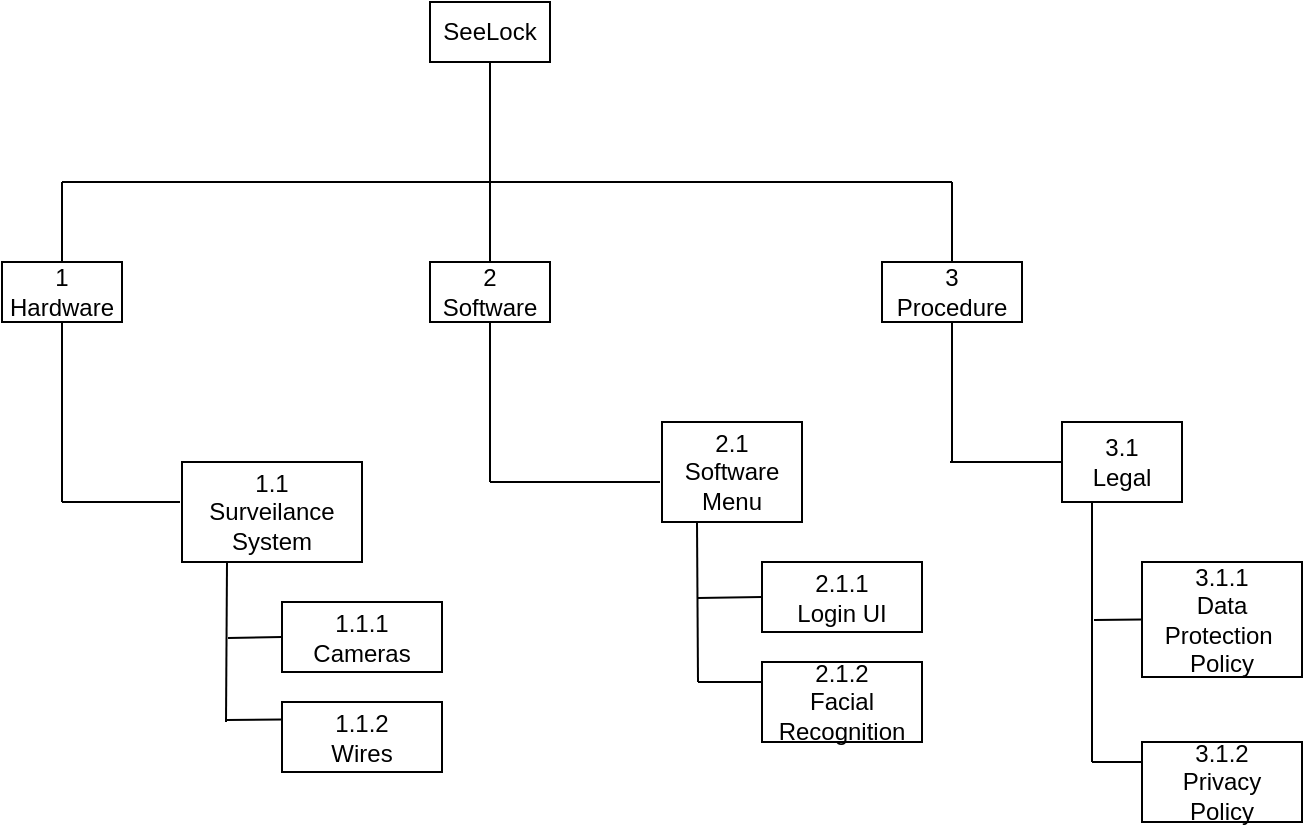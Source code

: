 <mxfile version="14.6.1" type="github">
  <diagram id="BbPt-4kVgFcrT1cMVKl-" name="Page-1">
    <mxGraphModel dx="1246" dy="601" grid="1" gridSize="10" guides="1" tooltips="1" connect="1" arrows="1" fold="1" page="1" pageScale="1" pageWidth="827" pageHeight="1169" math="0" shadow="0">
      <root>
        <mxCell id="0" />
        <mxCell id="1" parent="0" />
        <mxCell id="mPz-42dFD8S0GdGLMhos-1" value="SeeLock" style="rounded=0;whiteSpace=wrap;html=1;" vertex="1" parent="1">
          <mxGeometry x="384" y="210" width="60" height="30" as="geometry" />
        </mxCell>
        <mxCell id="mPz-42dFD8S0GdGLMhos-2" value="1&lt;br&gt;Hardware" style="rounded=0;whiteSpace=wrap;html=1;" vertex="1" parent="1">
          <mxGeometry x="170" y="340" width="60" height="30" as="geometry" />
        </mxCell>
        <mxCell id="mPz-42dFD8S0GdGLMhos-3" value="2 &lt;br&gt;Software" style="rounded=0;whiteSpace=wrap;html=1;" vertex="1" parent="1">
          <mxGeometry x="384" y="340" width="60" height="30" as="geometry" />
        </mxCell>
        <mxCell id="mPz-42dFD8S0GdGLMhos-4" value="3&lt;br&gt;Procedure" style="rounded=0;whiteSpace=wrap;html=1;" vertex="1" parent="1">
          <mxGeometry x="610" y="340" width="70" height="30" as="geometry" />
        </mxCell>
        <mxCell id="mPz-42dFD8S0GdGLMhos-8" value="" style="endArrow=none;html=1;entryX=0.5;entryY=1;entryDx=0;entryDy=0;exitX=0.5;exitY=0;exitDx=0;exitDy=0;" edge="1" parent="1" source="mPz-42dFD8S0GdGLMhos-3" target="mPz-42dFD8S0GdGLMhos-1">
          <mxGeometry width="50" height="50" relative="1" as="geometry">
            <mxPoint x="364" y="410" as="sourcePoint" />
            <mxPoint x="414" y="360" as="targetPoint" />
          </mxGeometry>
        </mxCell>
        <mxCell id="mPz-42dFD8S0GdGLMhos-9" value="" style="endArrow=none;html=1;exitX=0.5;exitY=0;exitDx=0;exitDy=0;" edge="1" parent="1" source="mPz-42dFD8S0GdGLMhos-2">
          <mxGeometry width="50" height="50" relative="1" as="geometry">
            <mxPoint x="170" y="380" as="sourcePoint" />
            <mxPoint x="200" y="300" as="targetPoint" />
          </mxGeometry>
        </mxCell>
        <mxCell id="mPz-42dFD8S0GdGLMhos-10" value="" style="endArrow=none;html=1;" edge="1" parent="1">
          <mxGeometry width="50" height="50" relative="1" as="geometry">
            <mxPoint x="200" y="300" as="sourcePoint" />
            <mxPoint x="414" y="300" as="targetPoint" />
          </mxGeometry>
        </mxCell>
        <mxCell id="mPz-42dFD8S0GdGLMhos-11" value="" style="endArrow=none;html=1;entryX=0.5;entryY=0;entryDx=0;entryDy=0;" edge="1" parent="1" target="mPz-42dFD8S0GdGLMhos-4">
          <mxGeometry width="50" height="50" relative="1" as="geometry">
            <mxPoint x="645" y="300" as="sourcePoint" />
            <mxPoint x="240" y="350" as="targetPoint" />
          </mxGeometry>
        </mxCell>
        <mxCell id="mPz-42dFD8S0GdGLMhos-12" value="" style="endArrow=none;html=1;startSize=5;endSize=5;jumpSize=3;" edge="1" parent="1">
          <mxGeometry width="50" height="50" relative="1" as="geometry">
            <mxPoint x="414" y="300" as="sourcePoint" />
            <mxPoint x="645" y="300" as="targetPoint" />
          </mxGeometry>
        </mxCell>
        <mxCell id="mPz-42dFD8S0GdGLMhos-14" value="2.1&lt;br&gt;Software Menu" style="rounded=0;whiteSpace=wrap;html=1;" vertex="1" parent="1">
          <mxGeometry x="500" y="420" width="70" height="50" as="geometry" />
        </mxCell>
        <mxCell id="mPz-42dFD8S0GdGLMhos-16" value="1.1&lt;br&gt;Surveilance &lt;br&gt;System" style="rounded=0;whiteSpace=wrap;html=1;" vertex="1" parent="1">
          <mxGeometry x="260" y="440" width="90" height="50" as="geometry" />
        </mxCell>
        <mxCell id="mPz-42dFD8S0GdGLMhos-21" value="" style="endArrow=none;html=1;startSize=5;endSize=5;entryX=0.5;entryY=1;entryDx=0;entryDy=0;" edge="1" parent="1" target="mPz-42dFD8S0GdGLMhos-2">
          <mxGeometry width="50" height="50" relative="1" as="geometry">
            <mxPoint x="200" y="460" as="sourcePoint" />
            <mxPoint x="175" y="480" as="targetPoint" />
          </mxGeometry>
        </mxCell>
        <mxCell id="mPz-42dFD8S0GdGLMhos-23" value="" style="endArrow=none;html=1;startSize=5;endSize=5;entryX=0.5;entryY=1;entryDx=0;entryDy=0;" edge="1" parent="1" target="mPz-42dFD8S0GdGLMhos-3">
          <mxGeometry width="50" height="50" relative="1" as="geometry">
            <mxPoint x="414" y="450" as="sourcePoint" />
            <mxPoint x="195" y="500" as="targetPoint" />
          </mxGeometry>
        </mxCell>
        <mxCell id="mPz-42dFD8S0GdGLMhos-24" value="" style="endArrow=none;html=1;startSize=5;endSize=5;entryX=0.5;entryY=1;entryDx=0;entryDy=0;" edge="1" parent="1" target="mPz-42dFD8S0GdGLMhos-4">
          <mxGeometry width="50" height="50" relative="1" as="geometry">
            <mxPoint x="645" y="440" as="sourcePoint" />
            <mxPoint x="205" y="510" as="targetPoint" />
          </mxGeometry>
        </mxCell>
        <mxCell id="mPz-42dFD8S0GdGLMhos-34" value="3.1&lt;br&gt;Legal" style="rounded=0;whiteSpace=wrap;html=1;" vertex="1" parent="1">
          <mxGeometry x="700" y="420" width="60" height="40" as="geometry" />
        </mxCell>
        <mxCell id="mPz-42dFD8S0GdGLMhos-35" value="" style="endArrow=none;html=1;startSize=5;endSize=5;jumpSize=3;" edge="1" parent="1">
          <mxGeometry width="50" height="50" relative="1" as="geometry">
            <mxPoint x="499" y="450" as="sourcePoint" />
            <mxPoint x="414" y="450" as="targetPoint" />
          </mxGeometry>
        </mxCell>
        <mxCell id="mPz-42dFD8S0GdGLMhos-36" value="" style="endArrow=none;html=1;startSize=5;endSize=5;jumpSize=3;" edge="1" parent="1">
          <mxGeometry width="50" height="50" relative="1" as="geometry">
            <mxPoint x="200" y="460" as="sourcePoint" />
            <mxPoint x="259" y="460" as="targetPoint" />
          </mxGeometry>
        </mxCell>
        <mxCell id="mPz-42dFD8S0GdGLMhos-39" value="" style="endArrow=none;html=1;startSize=5;endSize=5;entryX=0;entryY=0.5;entryDx=0;entryDy=0;" edge="1" parent="1" target="mPz-42dFD8S0GdGLMhos-34">
          <mxGeometry width="50" height="50" relative="1" as="geometry">
            <mxPoint x="644" y="440" as="sourcePoint" />
            <mxPoint x="700" y="440" as="targetPoint" />
          </mxGeometry>
        </mxCell>
        <mxCell id="mPz-42dFD8S0GdGLMhos-41" value="2.1.2&lt;br&gt;Facial&lt;br&gt;Recognition" style="rounded=0;whiteSpace=wrap;html=1;" vertex="1" parent="1">
          <mxGeometry x="550" y="540" width="80" height="40" as="geometry" />
        </mxCell>
        <mxCell id="mPz-42dFD8S0GdGLMhos-43" value="1.1.2&lt;br&gt;Wires" style="rounded=0;whiteSpace=wrap;html=1;" vertex="1" parent="1">
          <mxGeometry x="310" y="560" width="80" height="35" as="geometry" />
        </mxCell>
        <mxCell id="mPz-42dFD8S0GdGLMhos-44" value="1.1.1&lt;br&gt;Cameras" style="rounded=0;whiteSpace=wrap;html=1;" vertex="1" parent="1">
          <mxGeometry x="310" y="510" width="80" height="35" as="geometry" />
        </mxCell>
        <mxCell id="mPz-42dFD8S0GdGLMhos-45" value="2.1.1&lt;br&gt;Login UI" style="rounded=0;whiteSpace=wrap;html=1;" vertex="1" parent="1">
          <mxGeometry x="550" y="490" width="80" height="35" as="geometry" />
        </mxCell>
        <mxCell id="mPz-42dFD8S0GdGLMhos-46" value="3.1.2&lt;br&gt;Privacy&lt;br&gt;Policy" style="rounded=0;whiteSpace=wrap;html=1;" vertex="1" parent="1">
          <mxGeometry x="740" y="580" width="80" height="40" as="geometry" />
        </mxCell>
        <mxCell id="mPz-42dFD8S0GdGLMhos-47" value="3.1.1&lt;br&gt;Data Protection&amp;nbsp;&lt;br&gt;Policy" style="rounded=0;whiteSpace=wrap;html=1;" vertex="1" parent="1">
          <mxGeometry x="740" y="490" width="80" height="57.5" as="geometry" />
        </mxCell>
        <mxCell id="mPz-42dFD8S0GdGLMhos-48" value="" style="endArrow=none;html=1;startSize=5;endSize=5;entryX=0.25;entryY=1;entryDx=0;entryDy=0;" edge="1" parent="1" target="mPz-42dFD8S0GdGLMhos-14">
          <mxGeometry width="50" height="50" relative="1" as="geometry">
            <mxPoint x="518" y="550" as="sourcePoint" />
            <mxPoint x="520" y="450" as="targetPoint" />
          </mxGeometry>
        </mxCell>
        <mxCell id="mPz-42dFD8S0GdGLMhos-50" value="" style="endArrow=none;html=1;startSize=5;endSize=5;entryX=0.25;entryY=1;entryDx=0;entryDy=0;" edge="1" parent="1" target="mPz-42dFD8S0GdGLMhos-16">
          <mxGeometry width="50" height="50" relative="1" as="geometry">
            <mxPoint x="282" y="570" as="sourcePoint" />
            <mxPoint x="537.5" y="490" as="targetPoint" />
          </mxGeometry>
        </mxCell>
        <mxCell id="mPz-42dFD8S0GdGLMhos-52" value="" style="endArrow=none;html=1;startSize=5;endSize=5;entryX=0.25;entryY=1;entryDx=0;entryDy=0;" edge="1" parent="1" target="mPz-42dFD8S0GdGLMhos-34">
          <mxGeometry width="50" height="50" relative="1" as="geometry">
            <mxPoint x="715" y="590" as="sourcePoint" />
            <mxPoint x="557.5" y="510" as="targetPoint" />
          </mxGeometry>
        </mxCell>
        <mxCell id="mPz-42dFD8S0GdGLMhos-55" value="" style="endArrow=none;html=1;startSize=5;endSize=5;jumpSize=3;entryX=0;entryY=0.5;entryDx=0;entryDy=0;" edge="1" parent="1" target="mPz-42dFD8S0GdGLMhos-44">
          <mxGeometry width="50" height="50" relative="1" as="geometry">
            <mxPoint x="283" y="528" as="sourcePoint" />
            <mxPoint x="269" y="470" as="targetPoint" />
          </mxGeometry>
        </mxCell>
        <mxCell id="mPz-42dFD8S0GdGLMhos-56" value="" style="endArrow=none;html=1;startSize=5;endSize=5;jumpSize=3;entryX=0;entryY=0.25;entryDx=0;entryDy=0;" edge="1" parent="1" target="mPz-42dFD8S0GdGLMhos-43">
          <mxGeometry width="50" height="50" relative="1" as="geometry">
            <mxPoint x="282" y="569" as="sourcePoint" />
            <mxPoint x="279" y="480" as="targetPoint" />
          </mxGeometry>
        </mxCell>
        <mxCell id="mPz-42dFD8S0GdGLMhos-57" value="" style="endArrow=none;html=1;startSize=5;endSize=5;jumpSize=3;entryX=0;entryY=0.25;entryDx=0;entryDy=0;" edge="1" parent="1" target="mPz-42dFD8S0GdGLMhos-41">
          <mxGeometry width="50" height="50" relative="1" as="geometry">
            <mxPoint x="518" y="550" as="sourcePoint" />
            <mxPoint x="480" y="570" as="targetPoint" />
          </mxGeometry>
        </mxCell>
        <mxCell id="mPz-42dFD8S0GdGLMhos-58" value="" style="endArrow=none;html=1;startSize=5;endSize=5;jumpSize=3;entryX=0;entryY=0.5;entryDx=0;entryDy=0;" edge="1" parent="1" target="mPz-42dFD8S0GdGLMhos-45">
          <mxGeometry width="50" height="50" relative="1" as="geometry">
            <mxPoint x="518" y="508" as="sourcePoint" />
            <mxPoint x="299" y="500" as="targetPoint" />
          </mxGeometry>
        </mxCell>
        <mxCell id="mPz-42dFD8S0GdGLMhos-59" value="" style="endArrow=none;html=1;startSize=5;endSize=5;jumpSize=3;entryX=0;entryY=0.5;entryDx=0;entryDy=0;" edge="1" parent="1" target="mPz-42dFD8S0GdGLMhos-47">
          <mxGeometry width="50" height="50" relative="1" as="geometry">
            <mxPoint x="716" y="519" as="sourcePoint" />
            <mxPoint x="650" y="510" as="targetPoint" />
          </mxGeometry>
        </mxCell>
        <mxCell id="mPz-42dFD8S0GdGLMhos-61" value="" style="endArrow=none;html=1;startSize=5;endSize=5;jumpSize=3;entryX=0;entryY=0.25;entryDx=0;entryDy=0;" edge="1" parent="1" target="mPz-42dFD8S0GdGLMhos-46">
          <mxGeometry width="50" height="50" relative="1" as="geometry">
            <mxPoint x="715" y="590" as="sourcePoint" />
            <mxPoint x="620" y="590" as="targetPoint" />
          </mxGeometry>
        </mxCell>
      </root>
    </mxGraphModel>
  </diagram>
</mxfile>
